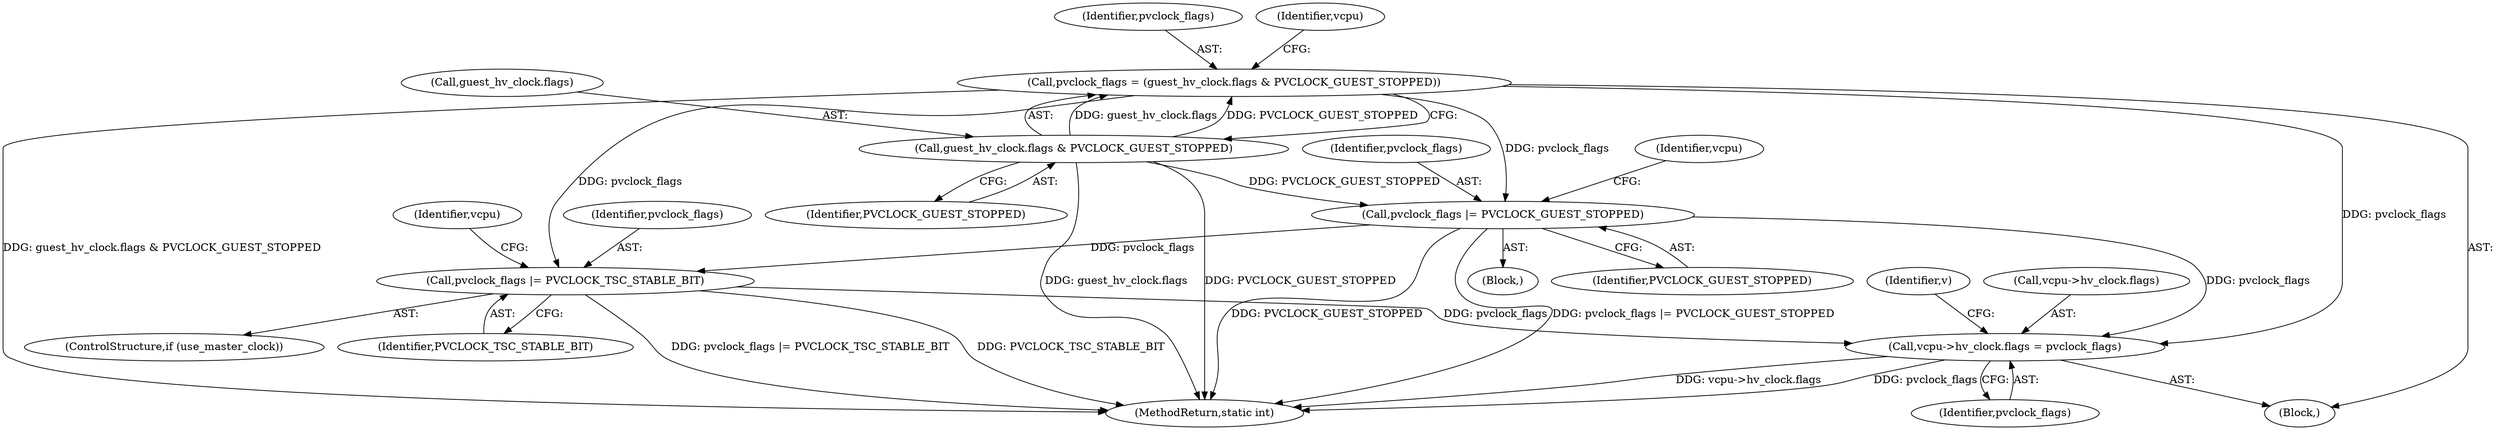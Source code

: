 digraph "0_linux_0b79459b482e85cb7426aa7da683a9f2c97aeae1_0@pointer" {
"1000399" [label="(Call,vcpu->hv_clock.flags = pvclock_flags)"];
"1000396" [label="(Call,pvclock_flags |= PVCLOCK_TSC_STABLE_BIT)"];
"1000374" [label="(Call,pvclock_flags = (guest_hv_clock.flags & PVCLOCK_GUEST_STOPPED))"];
"1000376" [label="(Call,guest_hv_clock.flags & PVCLOCK_GUEST_STOPPED)"];
"1000386" [label="(Call,pvclock_flags |= PVCLOCK_GUEST_STOPPED)"];
"1000424" [label="(MethodReturn,static int)"];
"1000396" [label="(Call,pvclock_flags |= PVCLOCK_TSC_STABLE_BIT)"];
"1000391" [label="(Identifier,vcpu)"];
"1000408" [label="(Identifier,v)"];
"1000387" [label="(Identifier,pvclock_flags)"];
"1000405" [label="(Identifier,pvclock_flags)"];
"1000375" [label="(Identifier,pvclock_flags)"];
"1000386" [label="(Call,pvclock_flags |= PVCLOCK_GUEST_STOPPED)"];
"1000374" [label="(Call,pvclock_flags = (guest_hv_clock.flags & PVCLOCK_GUEST_STOPPED))"];
"1000111" [label="(Block,)"];
"1000397" [label="(Identifier,pvclock_flags)"];
"1000383" [label="(Identifier,vcpu)"];
"1000377" [label="(Call,guest_hv_clock.flags)"];
"1000394" [label="(ControlStructure,if (use_master_clock))"];
"1000376" [label="(Call,guest_hv_clock.flags & PVCLOCK_GUEST_STOPPED)"];
"1000398" [label="(Identifier,PVCLOCK_TSC_STABLE_BIT)"];
"1000388" [label="(Identifier,PVCLOCK_GUEST_STOPPED)"];
"1000380" [label="(Identifier,PVCLOCK_GUEST_STOPPED)"];
"1000402" [label="(Identifier,vcpu)"];
"1000385" [label="(Block,)"];
"1000399" [label="(Call,vcpu->hv_clock.flags = pvclock_flags)"];
"1000400" [label="(Call,vcpu->hv_clock.flags)"];
"1000399" -> "1000111"  [label="AST: "];
"1000399" -> "1000405"  [label="CFG: "];
"1000400" -> "1000399"  [label="AST: "];
"1000405" -> "1000399"  [label="AST: "];
"1000408" -> "1000399"  [label="CFG: "];
"1000399" -> "1000424"  [label="DDG: vcpu->hv_clock.flags"];
"1000399" -> "1000424"  [label="DDG: pvclock_flags"];
"1000396" -> "1000399"  [label="DDG: pvclock_flags"];
"1000374" -> "1000399"  [label="DDG: pvclock_flags"];
"1000386" -> "1000399"  [label="DDG: pvclock_flags"];
"1000396" -> "1000394"  [label="AST: "];
"1000396" -> "1000398"  [label="CFG: "];
"1000397" -> "1000396"  [label="AST: "];
"1000398" -> "1000396"  [label="AST: "];
"1000402" -> "1000396"  [label="CFG: "];
"1000396" -> "1000424"  [label="DDG: pvclock_flags |= PVCLOCK_TSC_STABLE_BIT"];
"1000396" -> "1000424"  [label="DDG: PVCLOCK_TSC_STABLE_BIT"];
"1000374" -> "1000396"  [label="DDG: pvclock_flags"];
"1000386" -> "1000396"  [label="DDG: pvclock_flags"];
"1000374" -> "1000111"  [label="AST: "];
"1000374" -> "1000376"  [label="CFG: "];
"1000375" -> "1000374"  [label="AST: "];
"1000376" -> "1000374"  [label="AST: "];
"1000383" -> "1000374"  [label="CFG: "];
"1000374" -> "1000424"  [label="DDG: guest_hv_clock.flags & PVCLOCK_GUEST_STOPPED"];
"1000376" -> "1000374"  [label="DDG: guest_hv_clock.flags"];
"1000376" -> "1000374"  [label="DDG: PVCLOCK_GUEST_STOPPED"];
"1000374" -> "1000386"  [label="DDG: pvclock_flags"];
"1000376" -> "1000380"  [label="CFG: "];
"1000377" -> "1000376"  [label="AST: "];
"1000380" -> "1000376"  [label="AST: "];
"1000376" -> "1000424"  [label="DDG: guest_hv_clock.flags"];
"1000376" -> "1000424"  [label="DDG: PVCLOCK_GUEST_STOPPED"];
"1000376" -> "1000386"  [label="DDG: PVCLOCK_GUEST_STOPPED"];
"1000386" -> "1000385"  [label="AST: "];
"1000386" -> "1000388"  [label="CFG: "];
"1000387" -> "1000386"  [label="AST: "];
"1000388" -> "1000386"  [label="AST: "];
"1000391" -> "1000386"  [label="CFG: "];
"1000386" -> "1000424"  [label="DDG: PVCLOCK_GUEST_STOPPED"];
"1000386" -> "1000424"  [label="DDG: pvclock_flags |= PVCLOCK_GUEST_STOPPED"];
}
